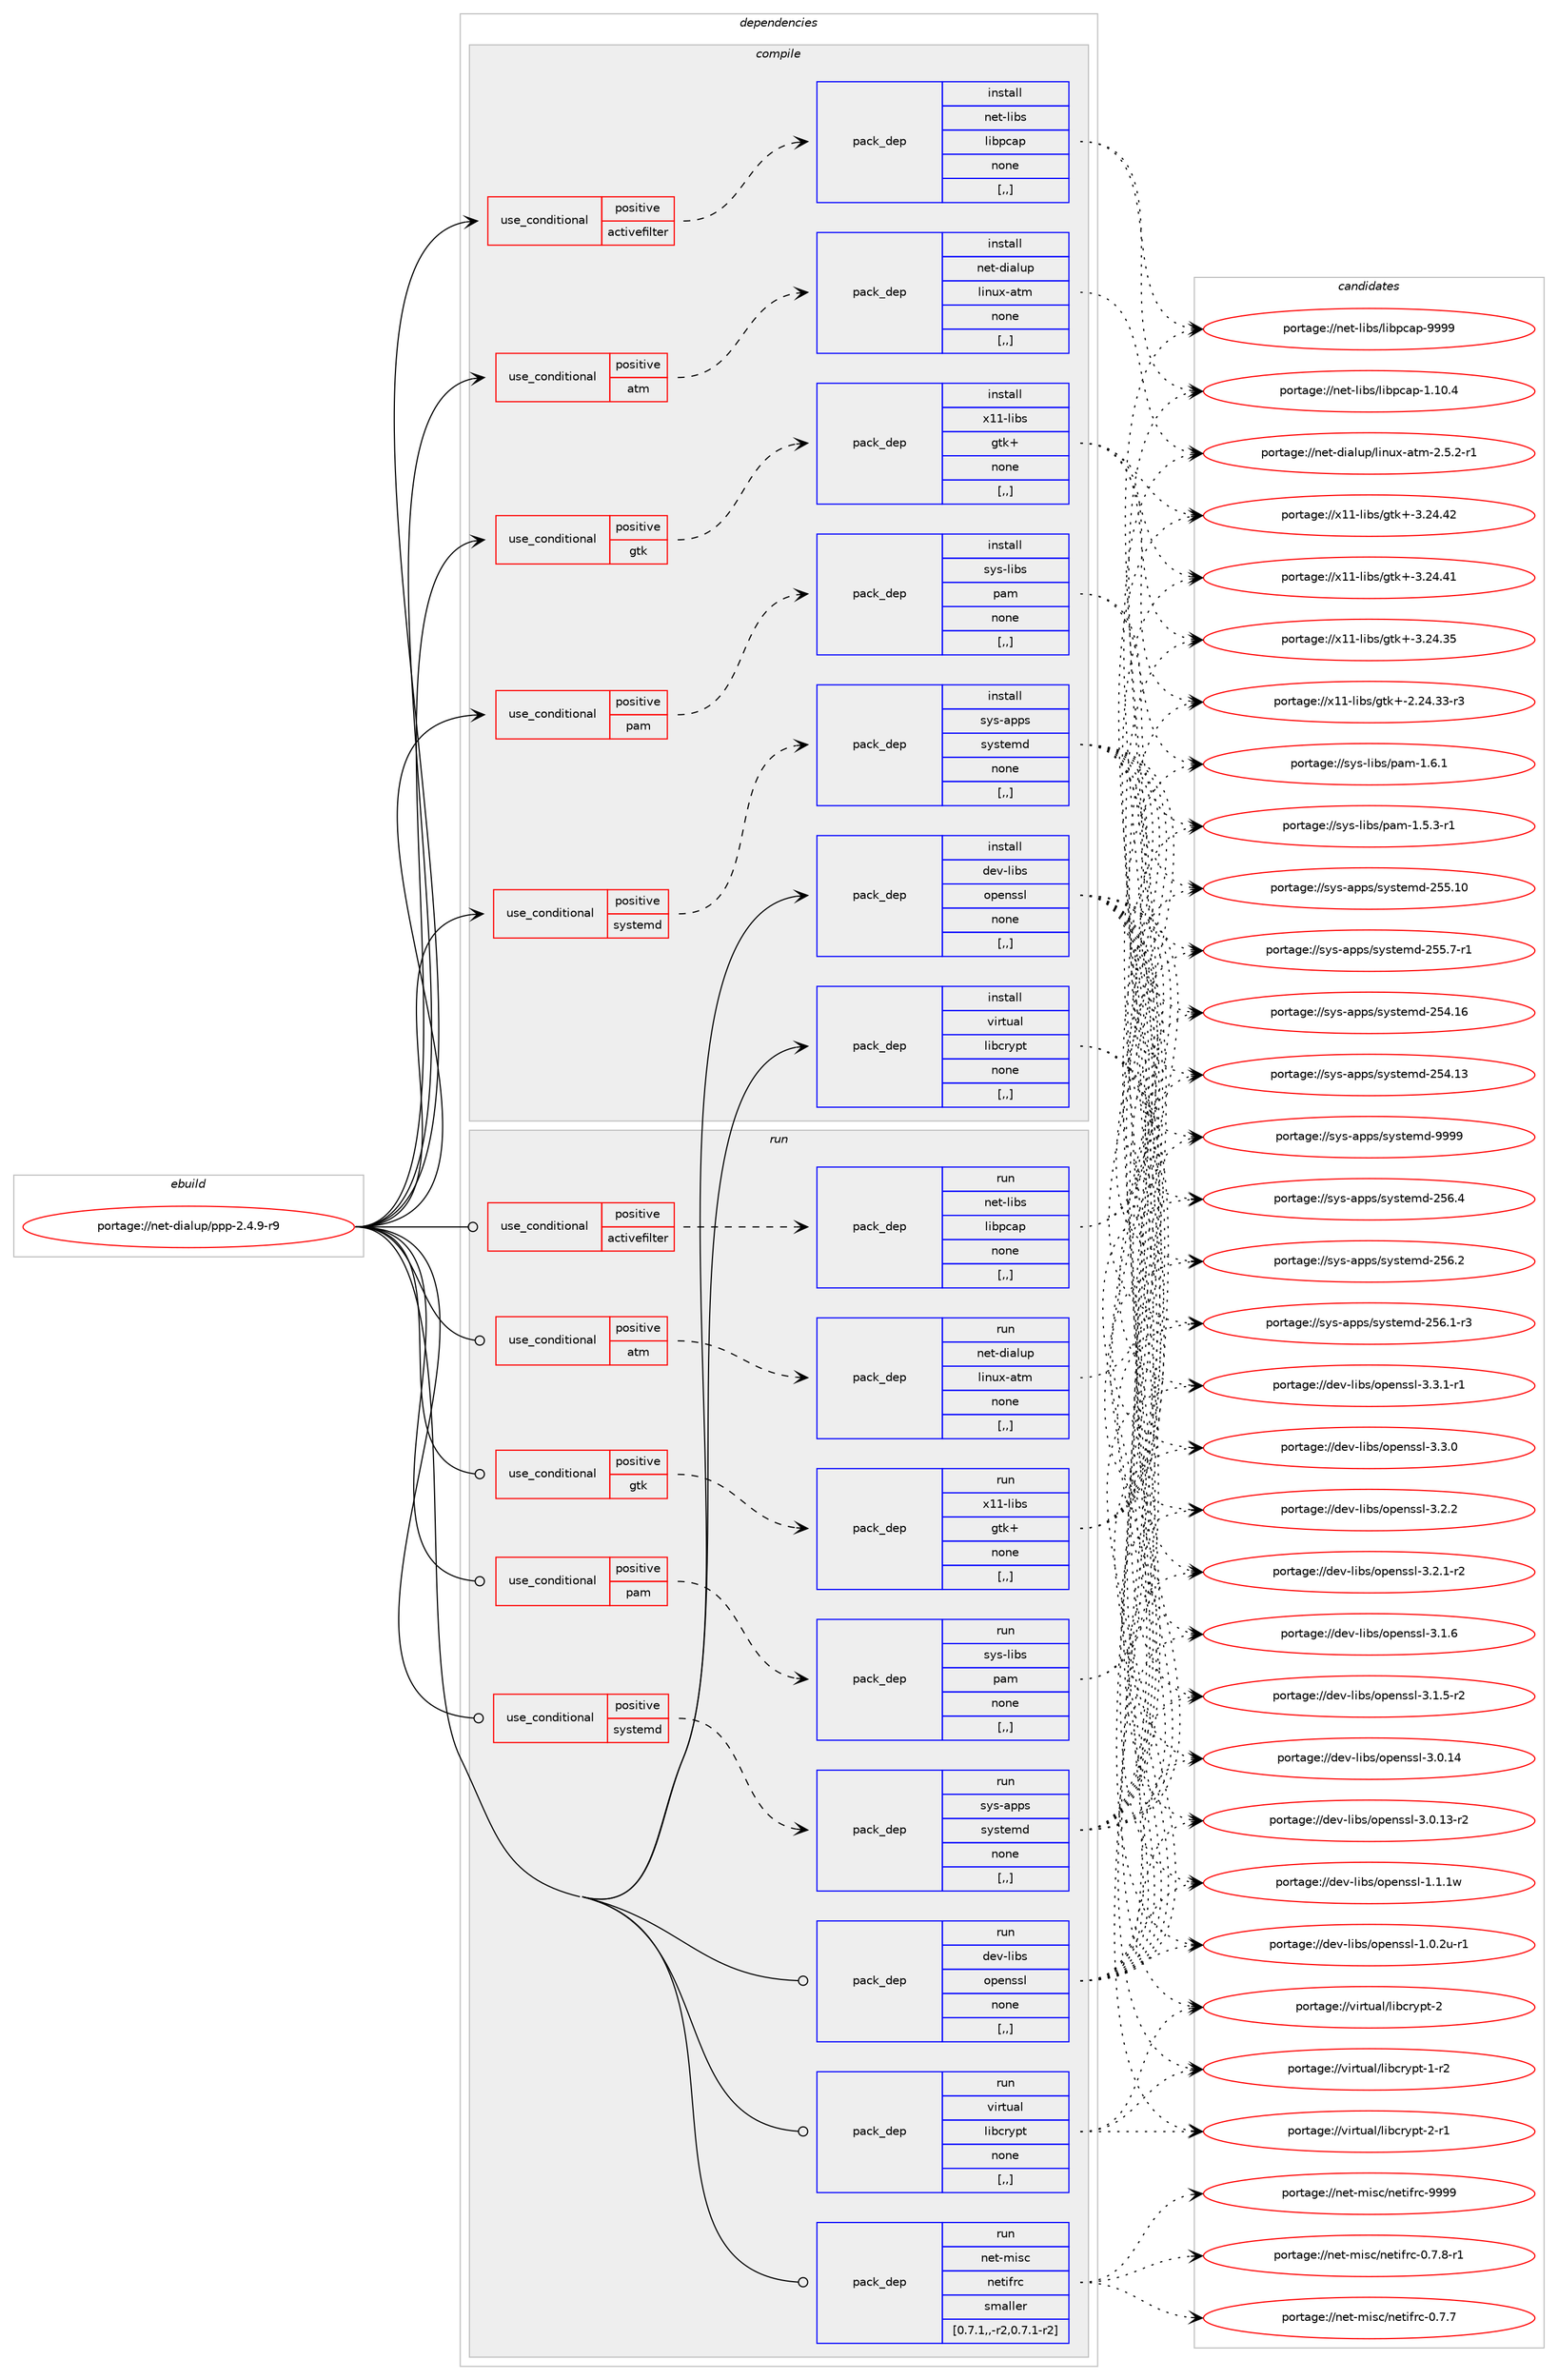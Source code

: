 digraph prolog {

# *************
# Graph options
# *************

newrank=true;
concentrate=true;
compound=true;
graph [rankdir=LR,fontname=Helvetica,fontsize=10,ranksep=1.5];#, ranksep=2.5, nodesep=0.2];
edge  [arrowhead=vee];
node  [fontname=Helvetica,fontsize=10];

# **********
# The ebuild
# **********

subgraph cluster_leftcol {
color=gray;
label=<<i>ebuild</i>>;
id [label="portage://net-dialup/ppp-2.4.9-r9", color=red, width=4, href="../net-dialup/ppp-2.4.9-r9.svg"];
}

# ****************
# The dependencies
# ****************

subgraph cluster_midcol {
color=gray;
label=<<i>dependencies</i>>;
subgraph cluster_compile {
fillcolor="#eeeeee";
style=filled;
label=<<i>compile</i>>;
subgraph cond89117 {
dependency344365 [label=<<TABLE BORDER="0" CELLBORDER="1" CELLSPACING="0" CELLPADDING="4"><TR><TD ROWSPAN="3" CELLPADDING="10">use_conditional</TD></TR><TR><TD>positive</TD></TR><TR><TD>activefilter</TD></TR></TABLE>>, shape=none, color=red];
subgraph pack252657 {
dependency344366 [label=<<TABLE BORDER="0" CELLBORDER="1" CELLSPACING="0" CELLPADDING="4" WIDTH="220"><TR><TD ROWSPAN="6" CELLPADDING="30">pack_dep</TD></TR><TR><TD WIDTH="110">install</TD></TR><TR><TD>net-libs</TD></TR><TR><TD>libpcap</TD></TR><TR><TD>none</TD></TR><TR><TD>[,,]</TD></TR></TABLE>>, shape=none, color=blue];
}
dependency344365:e -> dependency344366:w [weight=20,style="dashed",arrowhead="vee"];
}
id:e -> dependency344365:w [weight=20,style="solid",arrowhead="vee"];
subgraph cond89118 {
dependency344367 [label=<<TABLE BORDER="0" CELLBORDER="1" CELLSPACING="0" CELLPADDING="4"><TR><TD ROWSPAN="3" CELLPADDING="10">use_conditional</TD></TR><TR><TD>positive</TD></TR><TR><TD>atm</TD></TR></TABLE>>, shape=none, color=red];
subgraph pack252658 {
dependency344368 [label=<<TABLE BORDER="0" CELLBORDER="1" CELLSPACING="0" CELLPADDING="4" WIDTH="220"><TR><TD ROWSPAN="6" CELLPADDING="30">pack_dep</TD></TR><TR><TD WIDTH="110">install</TD></TR><TR><TD>net-dialup</TD></TR><TR><TD>linux-atm</TD></TR><TR><TD>none</TD></TR><TR><TD>[,,]</TD></TR></TABLE>>, shape=none, color=blue];
}
dependency344367:e -> dependency344368:w [weight=20,style="dashed",arrowhead="vee"];
}
id:e -> dependency344367:w [weight=20,style="solid",arrowhead="vee"];
subgraph cond89119 {
dependency344369 [label=<<TABLE BORDER="0" CELLBORDER="1" CELLSPACING="0" CELLPADDING="4"><TR><TD ROWSPAN="3" CELLPADDING="10">use_conditional</TD></TR><TR><TD>positive</TD></TR><TR><TD>gtk</TD></TR></TABLE>>, shape=none, color=red];
subgraph pack252659 {
dependency344370 [label=<<TABLE BORDER="0" CELLBORDER="1" CELLSPACING="0" CELLPADDING="4" WIDTH="220"><TR><TD ROWSPAN="6" CELLPADDING="30">pack_dep</TD></TR><TR><TD WIDTH="110">install</TD></TR><TR><TD>x11-libs</TD></TR><TR><TD>gtk+</TD></TR><TR><TD>none</TD></TR><TR><TD>[,,]</TD></TR></TABLE>>, shape=none, color=blue];
}
dependency344369:e -> dependency344370:w [weight=20,style="dashed",arrowhead="vee"];
}
id:e -> dependency344369:w [weight=20,style="solid",arrowhead="vee"];
subgraph cond89120 {
dependency344371 [label=<<TABLE BORDER="0" CELLBORDER="1" CELLSPACING="0" CELLPADDING="4"><TR><TD ROWSPAN="3" CELLPADDING="10">use_conditional</TD></TR><TR><TD>positive</TD></TR><TR><TD>pam</TD></TR></TABLE>>, shape=none, color=red];
subgraph pack252660 {
dependency344372 [label=<<TABLE BORDER="0" CELLBORDER="1" CELLSPACING="0" CELLPADDING="4" WIDTH="220"><TR><TD ROWSPAN="6" CELLPADDING="30">pack_dep</TD></TR><TR><TD WIDTH="110">install</TD></TR><TR><TD>sys-libs</TD></TR><TR><TD>pam</TD></TR><TR><TD>none</TD></TR><TR><TD>[,,]</TD></TR></TABLE>>, shape=none, color=blue];
}
dependency344371:e -> dependency344372:w [weight=20,style="dashed",arrowhead="vee"];
}
id:e -> dependency344371:w [weight=20,style="solid",arrowhead="vee"];
subgraph cond89121 {
dependency344373 [label=<<TABLE BORDER="0" CELLBORDER="1" CELLSPACING="0" CELLPADDING="4"><TR><TD ROWSPAN="3" CELLPADDING="10">use_conditional</TD></TR><TR><TD>positive</TD></TR><TR><TD>systemd</TD></TR></TABLE>>, shape=none, color=red];
subgraph pack252661 {
dependency344374 [label=<<TABLE BORDER="0" CELLBORDER="1" CELLSPACING="0" CELLPADDING="4" WIDTH="220"><TR><TD ROWSPAN="6" CELLPADDING="30">pack_dep</TD></TR><TR><TD WIDTH="110">install</TD></TR><TR><TD>sys-apps</TD></TR><TR><TD>systemd</TD></TR><TR><TD>none</TD></TR><TR><TD>[,,]</TD></TR></TABLE>>, shape=none, color=blue];
}
dependency344373:e -> dependency344374:w [weight=20,style="dashed",arrowhead="vee"];
}
id:e -> dependency344373:w [weight=20,style="solid",arrowhead="vee"];
subgraph pack252662 {
dependency344375 [label=<<TABLE BORDER="0" CELLBORDER="1" CELLSPACING="0" CELLPADDING="4" WIDTH="220"><TR><TD ROWSPAN="6" CELLPADDING="30">pack_dep</TD></TR><TR><TD WIDTH="110">install</TD></TR><TR><TD>dev-libs</TD></TR><TR><TD>openssl</TD></TR><TR><TD>none</TD></TR><TR><TD>[,,]</TD></TR></TABLE>>, shape=none, color=blue];
}
id:e -> dependency344375:w [weight=20,style="solid",arrowhead="vee"];
subgraph pack252663 {
dependency344376 [label=<<TABLE BORDER="0" CELLBORDER="1" CELLSPACING="0" CELLPADDING="4" WIDTH="220"><TR><TD ROWSPAN="6" CELLPADDING="30">pack_dep</TD></TR><TR><TD WIDTH="110">install</TD></TR><TR><TD>virtual</TD></TR><TR><TD>libcrypt</TD></TR><TR><TD>none</TD></TR><TR><TD>[,,]</TD></TR></TABLE>>, shape=none, color=blue];
}
id:e -> dependency344376:w [weight=20,style="solid",arrowhead="vee"];
}
subgraph cluster_compileandrun {
fillcolor="#eeeeee";
style=filled;
label=<<i>compile and run</i>>;
}
subgraph cluster_run {
fillcolor="#eeeeee";
style=filled;
label=<<i>run</i>>;
subgraph cond89122 {
dependency344377 [label=<<TABLE BORDER="0" CELLBORDER="1" CELLSPACING="0" CELLPADDING="4"><TR><TD ROWSPAN="3" CELLPADDING="10">use_conditional</TD></TR><TR><TD>positive</TD></TR><TR><TD>activefilter</TD></TR></TABLE>>, shape=none, color=red];
subgraph pack252664 {
dependency344378 [label=<<TABLE BORDER="0" CELLBORDER="1" CELLSPACING="0" CELLPADDING="4" WIDTH="220"><TR><TD ROWSPAN="6" CELLPADDING="30">pack_dep</TD></TR><TR><TD WIDTH="110">run</TD></TR><TR><TD>net-libs</TD></TR><TR><TD>libpcap</TD></TR><TR><TD>none</TD></TR><TR><TD>[,,]</TD></TR></TABLE>>, shape=none, color=blue];
}
dependency344377:e -> dependency344378:w [weight=20,style="dashed",arrowhead="vee"];
}
id:e -> dependency344377:w [weight=20,style="solid",arrowhead="odot"];
subgraph cond89123 {
dependency344379 [label=<<TABLE BORDER="0" CELLBORDER="1" CELLSPACING="0" CELLPADDING="4"><TR><TD ROWSPAN="3" CELLPADDING="10">use_conditional</TD></TR><TR><TD>positive</TD></TR><TR><TD>atm</TD></TR></TABLE>>, shape=none, color=red];
subgraph pack252665 {
dependency344380 [label=<<TABLE BORDER="0" CELLBORDER="1" CELLSPACING="0" CELLPADDING="4" WIDTH="220"><TR><TD ROWSPAN="6" CELLPADDING="30">pack_dep</TD></TR><TR><TD WIDTH="110">run</TD></TR><TR><TD>net-dialup</TD></TR><TR><TD>linux-atm</TD></TR><TR><TD>none</TD></TR><TR><TD>[,,]</TD></TR></TABLE>>, shape=none, color=blue];
}
dependency344379:e -> dependency344380:w [weight=20,style="dashed",arrowhead="vee"];
}
id:e -> dependency344379:w [weight=20,style="solid",arrowhead="odot"];
subgraph cond89124 {
dependency344381 [label=<<TABLE BORDER="0" CELLBORDER="1" CELLSPACING="0" CELLPADDING="4"><TR><TD ROWSPAN="3" CELLPADDING="10">use_conditional</TD></TR><TR><TD>positive</TD></TR><TR><TD>gtk</TD></TR></TABLE>>, shape=none, color=red];
subgraph pack252666 {
dependency344382 [label=<<TABLE BORDER="0" CELLBORDER="1" CELLSPACING="0" CELLPADDING="4" WIDTH="220"><TR><TD ROWSPAN="6" CELLPADDING="30">pack_dep</TD></TR><TR><TD WIDTH="110">run</TD></TR><TR><TD>x11-libs</TD></TR><TR><TD>gtk+</TD></TR><TR><TD>none</TD></TR><TR><TD>[,,]</TD></TR></TABLE>>, shape=none, color=blue];
}
dependency344381:e -> dependency344382:w [weight=20,style="dashed",arrowhead="vee"];
}
id:e -> dependency344381:w [weight=20,style="solid",arrowhead="odot"];
subgraph cond89125 {
dependency344383 [label=<<TABLE BORDER="0" CELLBORDER="1" CELLSPACING="0" CELLPADDING="4"><TR><TD ROWSPAN="3" CELLPADDING="10">use_conditional</TD></TR><TR><TD>positive</TD></TR><TR><TD>pam</TD></TR></TABLE>>, shape=none, color=red];
subgraph pack252667 {
dependency344384 [label=<<TABLE BORDER="0" CELLBORDER="1" CELLSPACING="0" CELLPADDING="4" WIDTH="220"><TR><TD ROWSPAN="6" CELLPADDING="30">pack_dep</TD></TR><TR><TD WIDTH="110">run</TD></TR><TR><TD>sys-libs</TD></TR><TR><TD>pam</TD></TR><TR><TD>none</TD></TR><TR><TD>[,,]</TD></TR></TABLE>>, shape=none, color=blue];
}
dependency344383:e -> dependency344384:w [weight=20,style="dashed",arrowhead="vee"];
}
id:e -> dependency344383:w [weight=20,style="solid",arrowhead="odot"];
subgraph cond89126 {
dependency344385 [label=<<TABLE BORDER="0" CELLBORDER="1" CELLSPACING="0" CELLPADDING="4"><TR><TD ROWSPAN="3" CELLPADDING="10">use_conditional</TD></TR><TR><TD>positive</TD></TR><TR><TD>systemd</TD></TR></TABLE>>, shape=none, color=red];
subgraph pack252668 {
dependency344386 [label=<<TABLE BORDER="0" CELLBORDER="1" CELLSPACING="0" CELLPADDING="4" WIDTH="220"><TR><TD ROWSPAN="6" CELLPADDING="30">pack_dep</TD></TR><TR><TD WIDTH="110">run</TD></TR><TR><TD>sys-apps</TD></TR><TR><TD>systemd</TD></TR><TR><TD>none</TD></TR><TR><TD>[,,]</TD></TR></TABLE>>, shape=none, color=blue];
}
dependency344385:e -> dependency344386:w [weight=20,style="dashed",arrowhead="vee"];
}
id:e -> dependency344385:w [weight=20,style="solid",arrowhead="odot"];
subgraph pack252669 {
dependency344387 [label=<<TABLE BORDER="0" CELLBORDER="1" CELLSPACING="0" CELLPADDING="4" WIDTH="220"><TR><TD ROWSPAN="6" CELLPADDING="30">pack_dep</TD></TR><TR><TD WIDTH="110">run</TD></TR><TR><TD>dev-libs</TD></TR><TR><TD>openssl</TD></TR><TR><TD>none</TD></TR><TR><TD>[,,]</TD></TR></TABLE>>, shape=none, color=blue];
}
id:e -> dependency344387:w [weight=20,style="solid",arrowhead="odot"];
subgraph pack252670 {
dependency344388 [label=<<TABLE BORDER="0" CELLBORDER="1" CELLSPACING="0" CELLPADDING="4" WIDTH="220"><TR><TD ROWSPAN="6" CELLPADDING="30">pack_dep</TD></TR><TR><TD WIDTH="110">run</TD></TR><TR><TD>virtual</TD></TR><TR><TD>libcrypt</TD></TR><TR><TD>none</TD></TR><TR><TD>[,,]</TD></TR></TABLE>>, shape=none, color=blue];
}
id:e -> dependency344388:w [weight=20,style="solid",arrowhead="odot"];
subgraph pack252671 {
dependency344389 [label=<<TABLE BORDER="0" CELLBORDER="1" CELLSPACING="0" CELLPADDING="4" WIDTH="220"><TR><TD ROWSPAN="6" CELLPADDING="30">pack_dep</TD></TR><TR><TD WIDTH="110">run</TD></TR><TR><TD>net-misc</TD></TR><TR><TD>netifrc</TD></TR><TR><TD>smaller</TD></TR><TR><TD>[0.7.1,,-r2,0.7.1-r2]</TD></TR></TABLE>>, shape=none, color=blue];
}
id:e -> dependency344389:w [weight=20,style="solid",arrowhead="odot"];
}
}

# **************
# The candidates
# **************

subgraph cluster_choices {
rank=same;
color=gray;
label=<<i>candidates</i>>;

subgraph choice252657 {
color=black;
nodesep=1;
choice1101011164510810598115471081059811299971124557575757 [label="portage://net-libs/libpcap-9999", color=red, width=4,href="../net-libs/libpcap-9999.svg"];
choice11010111645108105981154710810598112999711245494649484652 [label="portage://net-libs/libpcap-1.10.4", color=red, width=4,href="../net-libs/libpcap-1.10.4.svg"];
dependency344366:e -> choice1101011164510810598115471081059811299971124557575757:w [style=dotted,weight="100"];
dependency344366:e -> choice11010111645108105981154710810598112999711245494649484652:w [style=dotted,weight="100"];
}
subgraph choice252658 {
color=black;
nodesep=1;
choice11010111645100105971081171124710810511011712045971161094550465346504511449 [label="portage://net-dialup/linux-atm-2.5.2-r1", color=red, width=4,href="../net-dialup/linux-atm-2.5.2-r1.svg"];
dependency344368:e -> choice11010111645100105971081171124710810511011712045971161094550465346504511449:w [style=dotted,weight="100"];
}
subgraph choice252659 {
color=black;
nodesep=1;
choice1204949451081059811547103116107434551465052465250 [label="portage://x11-libs/gtk+-3.24.42", color=red, width=4,href="../x11-libs/gtk+-3.24.42.svg"];
choice1204949451081059811547103116107434551465052465249 [label="portage://x11-libs/gtk+-3.24.41", color=red, width=4,href="../x11-libs/gtk+-3.24.41.svg"];
choice1204949451081059811547103116107434551465052465153 [label="portage://x11-libs/gtk+-3.24.35", color=red, width=4,href="../x11-libs/gtk+-3.24.35.svg"];
choice12049494510810598115471031161074345504650524651514511451 [label="portage://x11-libs/gtk+-2.24.33-r3", color=red, width=4,href="../x11-libs/gtk+-2.24.33-r3.svg"];
dependency344370:e -> choice1204949451081059811547103116107434551465052465250:w [style=dotted,weight="100"];
dependency344370:e -> choice1204949451081059811547103116107434551465052465249:w [style=dotted,weight="100"];
dependency344370:e -> choice1204949451081059811547103116107434551465052465153:w [style=dotted,weight="100"];
dependency344370:e -> choice12049494510810598115471031161074345504650524651514511451:w [style=dotted,weight="100"];
}
subgraph choice252660 {
color=black;
nodesep=1;
choice11512111545108105981154711297109454946544649 [label="portage://sys-libs/pam-1.6.1", color=red, width=4,href="../sys-libs/pam-1.6.1.svg"];
choice115121115451081059811547112971094549465346514511449 [label="portage://sys-libs/pam-1.5.3-r1", color=red, width=4,href="../sys-libs/pam-1.5.3-r1.svg"];
dependency344372:e -> choice11512111545108105981154711297109454946544649:w [style=dotted,weight="100"];
dependency344372:e -> choice115121115451081059811547112971094549465346514511449:w [style=dotted,weight="100"];
}
subgraph choice252661 {
color=black;
nodesep=1;
choice1151211154597112112115471151211151161011091004557575757 [label="portage://sys-apps/systemd-9999", color=red, width=4,href="../sys-apps/systemd-9999.svg"];
choice115121115459711211211547115121115116101109100455053544652 [label="portage://sys-apps/systemd-256.4", color=red, width=4,href="../sys-apps/systemd-256.4.svg"];
choice115121115459711211211547115121115116101109100455053544650 [label="portage://sys-apps/systemd-256.2", color=red, width=4,href="../sys-apps/systemd-256.2.svg"];
choice1151211154597112112115471151211151161011091004550535446494511451 [label="portage://sys-apps/systemd-256.1-r3", color=red, width=4,href="../sys-apps/systemd-256.1-r3.svg"];
choice11512111545971121121154711512111511610110910045505353464948 [label="portage://sys-apps/systemd-255.10", color=red, width=4,href="../sys-apps/systemd-255.10.svg"];
choice1151211154597112112115471151211151161011091004550535346554511449 [label="portage://sys-apps/systemd-255.7-r1", color=red, width=4,href="../sys-apps/systemd-255.7-r1.svg"];
choice11512111545971121121154711512111511610110910045505352464954 [label="portage://sys-apps/systemd-254.16", color=red, width=4,href="../sys-apps/systemd-254.16.svg"];
choice11512111545971121121154711512111511610110910045505352464951 [label="portage://sys-apps/systemd-254.13", color=red, width=4,href="../sys-apps/systemd-254.13.svg"];
dependency344374:e -> choice1151211154597112112115471151211151161011091004557575757:w [style=dotted,weight="100"];
dependency344374:e -> choice115121115459711211211547115121115116101109100455053544652:w [style=dotted,weight="100"];
dependency344374:e -> choice115121115459711211211547115121115116101109100455053544650:w [style=dotted,weight="100"];
dependency344374:e -> choice1151211154597112112115471151211151161011091004550535446494511451:w [style=dotted,weight="100"];
dependency344374:e -> choice11512111545971121121154711512111511610110910045505353464948:w [style=dotted,weight="100"];
dependency344374:e -> choice1151211154597112112115471151211151161011091004550535346554511449:w [style=dotted,weight="100"];
dependency344374:e -> choice11512111545971121121154711512111511610110910045505352464954:w [style=dotted,weight="100"];
dependency344374:e -> choice11512111545971121121154711512111511610110910045505352464951:w [style=dotted,weight="100"];
}
subgraph choice252662 {
color=black;
nodesep=1;
choice1001011184510810598115471111121011101151151084551465146494511449 [label="portage://dev-libs/openssl-3.3.1-r1", color=red, width=4,href="../dev-libs/openssl-3.3.1-r1.svg"];
choice100101118451081059811547111112101110115115108455146514648 [label="portage://dev-libs/openssl-3.3.0", color=red, width=4,href="../dev-libs/openssl-3.3.0.svg"];
choice100101118451081059811547111112101110115115108455146504650 [label="portage://dev-libs/openssl-3.2.2", color=red, width=4,href="../dev-libs/openssl-3.2.2.svg"];
choice1001011184510810598115471111121011101151151084551465046494511450 [label="portage://dev-libs/openssl-3.2.1-r2", color=red, width=4,href="../dev-libs/openssl-3.2.1-r2.svg"];
choice100101118451081059811547111112101110115115108455146494654 [label="portage://dev-libs/openssl-3.1.6", color=red, width=4,href="../dev-libs/openssl-3.1.6.svg"];
choice1001011184510810598115471111121011101151151084551464946534511450 [label="portage://dev-libs/openssl-3.1.5-r2", color=red, width=4,href="../dev-libs/openssl-3.1.5-r2.svg"];
choice10010111845108105981154711111210111011511510845514648464952 [label="portage://dev-libs/openssl-3.0.14", color=red, width=4,href="../dev-libs/openssl-3.0.14.svg"];
choice100101118451081059811547111112101110115115108455146484649514511450 [label="portage://dev-libs/openssl-3.0.13-r2", color=red, width=4,href="../dev-libs/openssl-3.0.13-r2.svg"];
choice100101118451081059811547111112101110115115108454946494649119 [label="portage://dev-libs/openssl-1.1.1w", color=red, width=4,href="../dev-libs/openssl-1.1.1w.svg"];
choice1001011184510810598115471111121011101151151084549464846501174511449 [label="portage://dev-libs/openssl-1.0.2u-r1", color=red, width=4,href="../dev-libs/openssl-1.0.2u-r1.svg"];
dependency344375:e -> choice1001011184510810598115471111121011101151151084551465146494511449:w [style=dotted,weight="100"];
dependency344375:e -> choice100101118451081059811547111112101110115115108455146514648:w [style=dotted,weight="100"];
dependency344375:e -> choice100101118451081059811547111112101110115115108455146504650:w [style=dotted,weight="100"];
dependency344375:e -> choice1001011184510810598115471111121011101151151084551465046494511450:w [style=dotted,weight="100"];
dependency344375:e -> choice100101118451081059811547111112101110115115108455146494654:w [style=dotted,weight="100"];
dependency344375:e -> choice1001011184510810598115471111121011101151151084551464946534511450:w [style=dotted,weight="100"];
dependency344375:e -> choice10010111845108105981154711111210111011511510845514648464952:w [style=dotted,weight="100"];
dependency344375:e -> choice100101118451081059811547111112101110115115108455146484649514511450:w [style=dotted,weight="100"];
dependency344375:e -> choice100101118451081059811547111112101110115115108454946494649119:w [style=dotted,weight="100"];
dependency344375:e -> choice1001011184510810598115471111121011101151151084549464846501174511449:w [style=dotted,weight="100"];
}
subgraph choice252663 {
color=black;
nodesep=1;
choice1181051141161179710847108105989911412111211645504511449 [label="portage://virtual/libcrypt-2-r1", color=red, width=4,href="../virtual/libcrypt-2-r1.svg"];
choice118105114116117971084710810598991141211121164550 [label="portage://virtual/libcrypt-2", color=red, width=4,href="../virtual/libcrypt-2.svg"];
choice1181051141161179710847108105989911412111211645494511450 [label="portage://virtual/libcrypt-1-r2", color=red, width=4,href="../virtual/libcrypt-1-r2.svg"];
dependency344376:e -> choice1181051141161179710847108105989911412111211645504511449:w [style=dotted,weight="100"];
dependency344376:e -> choice118105114116117971084710810598991141211121164550:w [style=dotted,weight="100"];
dependency344376:e -> choice1181051141161179710847108105989911412111211645494511450:w [style=dotted,weight="100"];
}
subgraph choice252664 {
color=black;
nodesep=1;
choice1101011164510810598115471081059811299971124557575757 [label="portage://net-libs/libpcap-9999", color=red, width=4,href="../net-libs/libpcap-9999.svg"];
choice11010111645108105981154710810598112999711245494649484652 [label="portage://net-libs/libpcap-1.10.4", color=red, width=4,href="../net-libs/libpcap-1.10.4.svg"];
dependency344378:e -> choice1101011164510810598115471081059811299971124557575757:w [style=dotted,weight="100"];
dependency344378:e -> choice11010111645108105981154710810598112999711245494649484652:w [style=dotted,weight="100"];
}
subgraph choice252665 {
color=black;
nodesep=1;
choice11010111645100105971081171124710810511011712045971161094550465346504511449 [label="portage://net-dialup/linux-atm-2.5.2-r1", color=red, width=4,href="../net-dialup/linux-atm-2.5.2-r1.svg"];
dependency344380:e -> choice11010111645100105971081171124710810511011712045971161094550465346504511449:w [style=dotted,weight="100"];
}
subgraph choice252666 {
color=black;
nodesep=1;
choice1204949451081059811547103116107434551465052465250 [label="portage://x11-libs/gtk+-3.24.42", color=red, width=4,href="../x11-libs/gtk+-3.24.42.svg"];
choice1204949451081059811547103116107434551465052465249 [label="portage://x11-libs/gtk+-3.24.41", color=red, width=4,href="../x11-libs/gtk+-3.24.41.svg"];
choice1204949451081059811547103116107434551465052465153 [label="portage://x11-libs/gtk+-3.24.35", color=red, width=4,href="../x11-libs/gtk+-3.24.35.svg"];
choice12049494510810598115471031161074345504650524651514511451 [label="portage://x11-libs/gtk+-2.24.33-r3", color=red, width=4,href="../x11-libs/gtk+-2.24.33-r3.svg"];
dependency344382:e -> choice1204949451081059811547103116107434551465052465250:w [style=dotted,weight="100"];
dependency344382:e -> choice1204949451081059811547103116107434551465052465249:w [style=dotted,weight="100"];
dependency344382:e -> choice1204949451081059811547103116107434551465052465153:w [style=dotted,weight="100"];
dependency344382:e -> choice12049494510810598115471031161074345504650524651514511451:w [style=dotted,weight="100"];
}
subgraph choice252667 {
color=black;
nodesep=1;
choice11512111545108105981154711297109454946544649 [label="portage://sys-libs/pam-1.6.1", color=red, width=4,href="../sys-libs/pam-1.6.1.svg"];
choice115121115451081059811547112971094549465346514511449 [label="portage://sys-libs/pam-1.5.3-r1", color=red, width=4,href="../sys-libs/pam-1.5.3-r1.svg"];
dependency344384:e -> choice11512111545108105981154711297109454946544649:w [style=dotted,weight="100"];
dependency344384:e -> choice115121115451081059811547112971094549465346514511449:w [style=dotted,weight="100"];
}
subgraph choice252668 {
color=black;
nodesep=1;
choice1151211154597112112115471151211151161011091004557575757 [label="portage://sys-apps/systemd-9999", color=red, width=4,href="../sys-apps/systemd-9999.svg"];
choice115121115459711211211547115121115116101109100455053544652 [label="portage://sys-apps/systemd-256.4", color=red, width=4,href="../sys-apps/systemd-256.4.svg"];
choice115121115459711211211547115121115116101109100455053544650 [label="portage://sys-apps/systemd-256.2", color=red, width=4,href="../sys-apps/systemd-256.2.svg"];
choice1151211154597112112115471151211151161011091004550535446494511451 [label="portage://sys-apps/systemd-256.1-r3", color=red, width=4,href="../sys-apps/systemd-256.1-r3.svg"];
choice11512111545971121121154711512111511610110910045505353464948 [label="portage://sys-apps/systemd-255.10", color=red, width=4,href="../sys-apps/systemd-255.10.svg"];
choice1151211154597112112115471151211151161011091004550535346554511449 [label="portage://sys-apps/systemd-255.7-r1", color=red, width=4,href="../sys-apps/systemd-255.7-r1.svg"];
choice11512111545971121121154711512111511610110910045505352464954 [label="portage://sys-apps/systemd-254.16", color=red, width=4,href="../sys-apps/systemd-254.16.svg"];
choice11512111545971121121154711512111511610110910045505352464951 [label="portage://sys-apps/systemd-254.13", color=red, width=4,href="../sys-apps/systemd-254.13.svg"];
dependency344386:e -> choice1151211154597112112115471151211151161011091004557575757:w [style=dotted,weight="100"];
dependency344386:e -> choice115121115459711211211547115121115116101109100455053544652:w [style=dotted,weight="100"];
dependency344386:e -> choice115121115459711211211547115121115116101109100455053544650:w [style=dotted,weight="100"];
dependency344386:e -> choice1151211154597112112115471151211151161011091004550535446494511451:w [style=dotted,weight="100"];
dependency344386:e -> choice11512111545971121121154711512111511610110910045505353464948:w [style=dotted,weight="100"];
dependency344386:e -> choice1151211154597112112115471151211151161011091004550535346554511449:w [style=dotted,weight="100"];
dependency344386:e -> choice11512111545971121121154711512111511610110910045505352464954:w [style=dotted,weight="100"];
dependency344386:e -> choice11512111545971121121154711512111511610110910045505352464951:w [style=dotted,weight="100"];
}
subgraph choice252669 {
color=black;
nodesep=1;
choice1001011184510810598115471111121011101151151084551465146494511449 [label="portage://dev-libs/openssl-3.3.1-r1", color=red, width=4,href="../dev-libs/openssl-3.3.1-r1.svg"];
choice100101118451081059811547111112101110115115108455146514648 [label="portage://dev-libs/openssl-3.3.0", color=red, width=4,href="../dev-libs/openssl-3.3.0.svg"];
choice100101118451081059811547111112101110115115108455146504650 [label="portage://dev-libs/openssl-3.2.2", color=red, width=4,href="../dev-libs/openssl-3.2.2.svg"];
choice1001011184510810598115471111121011101151151084551465046494511450 [label="portage://dev-libs/openssl-3.2.1-r2", color=red, width=4,href="../dev-libs/openssl-3.2.1-r2.svg"];
choice100101118451081059811547111112101110115115108455146494654 [label="portage://dev-libs/openssl-3.1.6", color=red, width=4,href="../dev-libs/openssl-3.1.6.svg"];
choice1001011184510810598115471111121011101151151084551464946534511450 [label="portage://dev-libs/openssl-3.1.5-r2", color=red, width=4,href="../dev-libs/openssl-3.1.5-r2.svg"];
choice10010111845108105981154711111210111011511510845514648464952 [label="portage://dev-libs/openssl-3.0.14", color=red, width=4,href="../dev-libs/openssl-3.0.14.svg"];
choice100101118451081059811547111112101110115115108455146484649514511450 [label="portage://dev-libs/openssl-3.0.13-r2", color=red, width=4,href="../dev-libs/openssl-3.0.13-r2.svg"];
choice100101118451081059811547111112101110115115108454946494649119 [label="portage://dev-libs/openssl-1.1.1w", color=red, width=4,href="../dev-libs/openssl-1.1.1w.svg"];
choice1001011184510810598115471111121011101151151084549464846501174511449 [label="portage://dev-libs/openssl-1.0.2u-r1", color=red, width=4,href="../dev-libs/openssl-1.0.2u-r1.svg"];
dependency344387:e -> choice1001011184510810598115471111121011101151151084551465146494511449:w [style=dotted,weight="100"];
dependency344387:e -> choice100101118451081059811547111112101110115115108455146514648:w [style=dotted,weight="100"];
dependency344387:e -> choice100101118451081059811547111112101110115115108455146504650:w [style=dotted,weight="100"];
dependency344387:e -> choice1001011184510810598115471111121011101151151084551465046494511450:w [style=dotted,weight="100"];
dependency344387:e -> choice100101118451081059811547111112101110115115108455146494654:w [style=dotted,weight="100"];
dependency344387:e -> choice1001011184510810598115471111121011101151151084551464946534511450:w [style=dotted,weight="100"];
dependency344387:e -> choice10010111845108105981154711111210111011511510845514648464952:w [style=dotted,weight="100"];
dependency344387:e -> choice100101118451081059811547111112101110115115108455146484649514511450:w [style=dotted,weight="100"];
dependency344387:e -> choice100101118451081059811547111112101110115115108454946494649119:w [style=dotted,weight="100"];
dependency344387:e -> choice1001011184510810598115471111121011101151151084549464846501174511449:w [style=dotted,weight="100"];
}
subgraph choice252670 {
color=black;
nodesep=1;
choice1181051141161179710847108105989911412111211645504511449 [label="portage://virtual/libcrypt-2-r1", color=red, width=4,href="../virtual/libcrypt-2-r1.svg"];
choice118105114116117971084710810598991141211121164550 [label="portage://virtual/libcrypt-2", color=red, width=4,href="../virtual/libcrypt-2.svg"];
choice1181051141161179710847108105989911412111211645494511450 [label="portage://virtual/libcrypt-1-r2", color=red, width=4,href="../virtual/libcrypt-1-r2.svg"];
dependency344388:e -> choice1181051141161179710847108105989911412111211645504511449:w [style=dotted,weight="100"];
dependency344388:e -> choice118105114116117971084710810598991141211121164550:w [style=dotted,weight="100"];
dependency344388:e -> choice1181051141161179710847108105989911412111211645494511450:w [style=dotted,weight="100"];
}
subgraph choice252671 {
color=black;
nodesep=1;
choice110101116451091051159947110101116105102114994557575757 [label="portage://net-misc/netifrc-9999", color=red, width=4,href="../net-misc/netifrc-9999.svg"];
choice110101116451091051159947110101116105102114994548465546564511449 [label="portage://net-misc/netifrc-0.7.8-r1", color=red, width=4,href="../net-misc/netifrc-0.7.8-r1.svg"];
choice11010111645109105115994711010111610510211499454846554655 [label="portage://net-misc/netifrc-0.7.7", color=red, width=4,href="../net-misc/netifrc-0.7.7.svg"];
dependency344389:e -> choice110101116451091051159947110101116105102114994557575757:w [style=dotted,weight="100"];
dependency344389:e -> choice110101116451091051159947110101116105102114994548465546564511449:w [style=dotted,weight="100"];
dependency344389:e -> choice11010111645109105115994711010111610510211499454846554655:w [style=dotted,weight="100"];
}
}

}
